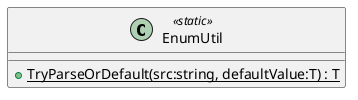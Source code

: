 @startuml
class EnumUtil <<static>> {
    + {static} TryParseOrDefault(src:string, defaultValue:T) : T
}
@enduml
